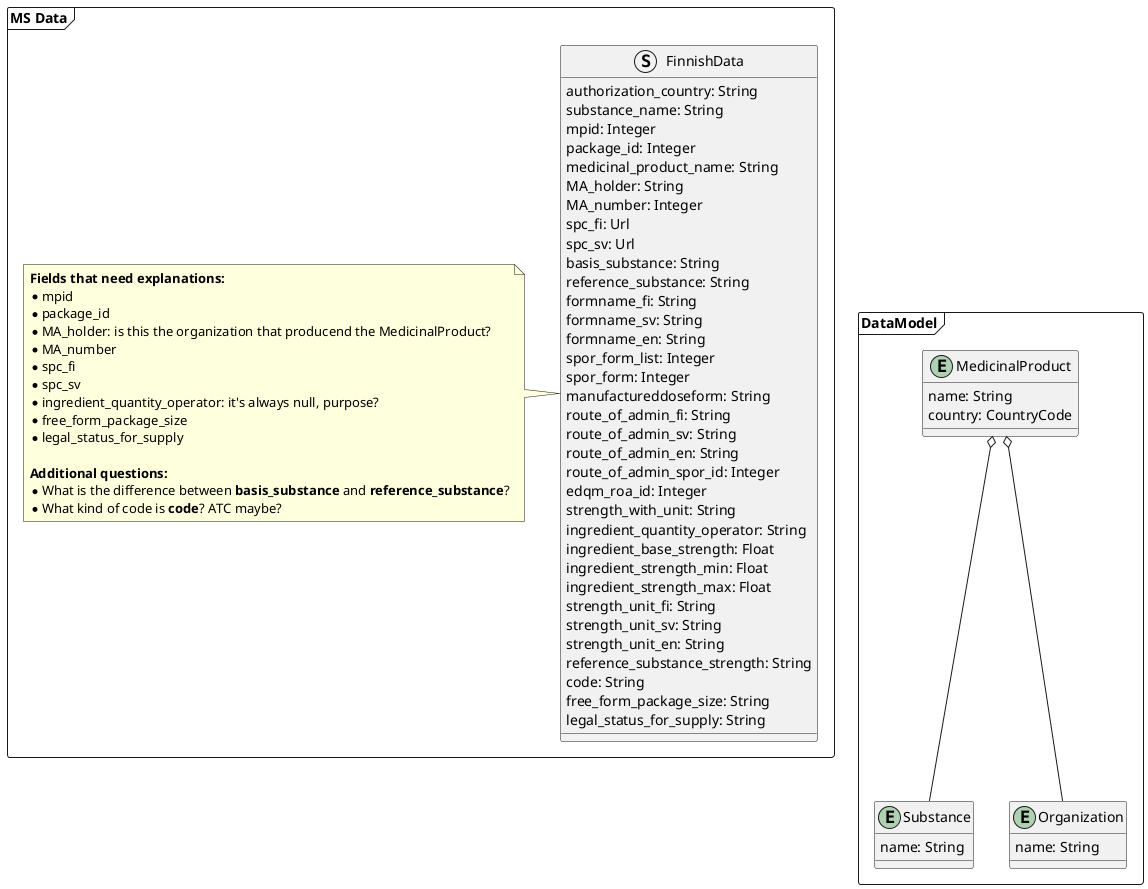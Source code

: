 
@startuml
package "MS Data" <<frame>> {
    struct FinnishData {
        authorization_country: String
        substance_name: String
        mpid: Integer
        package_id: Integer
        medicinal_product_name: String
        MA_holder: String
        MA_number: Integer
        spc_fi: Url
        spc_sv: Url
        basis_substance: String
        reference_substance: String
        formname_fi: String
        formname_sv: String
        formname_en: String
        spor_form_list: Integer
        spor_form: Integer
        manufactureddoseform: String
        route_of_admin_fi: String
        route_of_admin_sv: String
        route_of_admin_en: String
        route_of_admin_spor_id: Integer
        edqm_roa_id: Integer
        strength_with_unit: String
        ingredient_quantity_operator: String
        ingredient_base_strength: Float
        ingredient_strength_min: Float
        ingredient_strength_max: Float
        strength_unit_fi: String
        strength_unit_sv: String
        strength_unit_en: String
        reference_substance_strength: String
        code: String
        free_form_package_size: String
        legal_status_for_supply: String
    }

    note left of FinnishData
        **Fields that need explanations:**
        * mpid
        * package_id
        * MA_holder: is this the organization that producend the MedicinalProduct?
        * MA_number
        * spc_fi
        * spc_sv
        * ingredient_quantity_operator: it's always null, purpose?
        * free_form_package_size
        * legal_status_for_supply

        **Additional questions:**
        * What is the difference between **basis_substance** and **reference_substance**?
        * What kind of code is **code**? ATC maybe?
    end note
}

package DataModel <<frame>> {
    entity Substance {
        name: String
    }

    entity MedicinalProduct {
        name: String
        country: CountryCode
    }

    entity Organization {
        name: String
    }

    MedicinalProduct o-- Organization
    MedicinalProduct o-- Substance
}
@enduml
